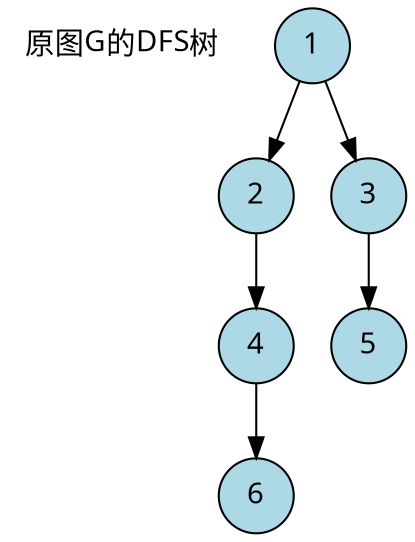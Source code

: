 
//反序
digraph G {
    edge [fontname="FangSong"];
    node [fontname="FangSong"];

    0[label="原图G的DFS树",shape=plaintext];
    node [style=filled,shape=circle,color="black",fillcolor= "lightblue"];
    1;
    2;
    3;
    4;
    5;
    6;

    1->2;
    2->4;
    4->6;
    1->3;
    3->5;

}
